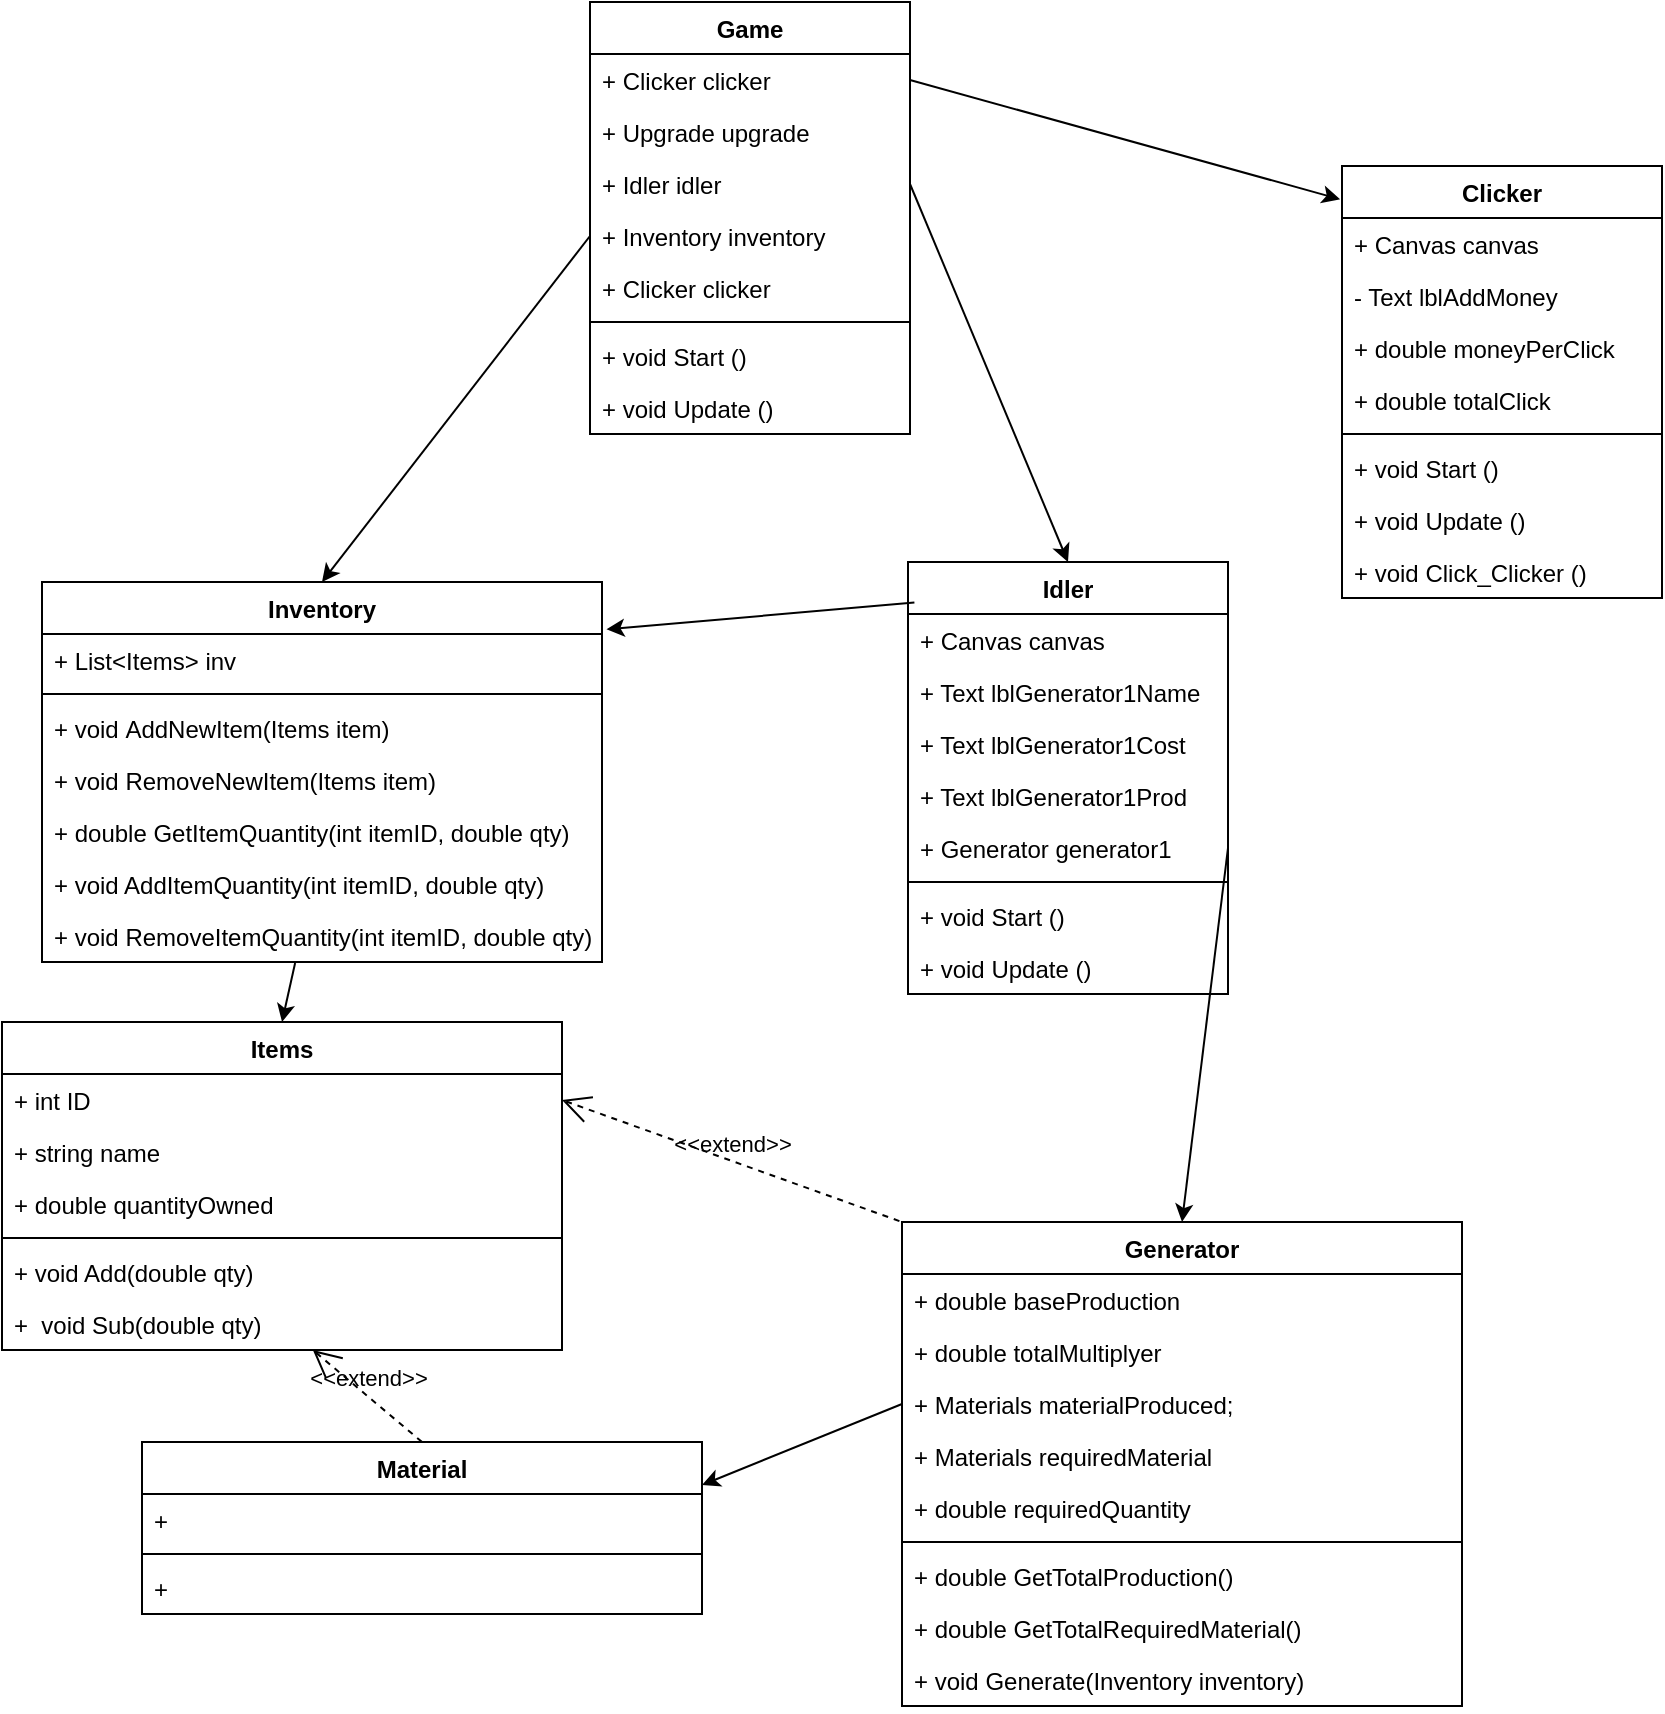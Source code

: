 <mxfile version="14.8.0" type="device" pages="2"><diagram id="C5RBs43oDa-KdzZeNtuy" name="TheIdleGame"><mxGraphModel dx="1887" dy="440" grid="1" gridSize="10" guides="1" tooltips="1" connect="1" arrows="1" fold="1" page="1" pageScale="1" pageWidth="827" pageHeight="1169" math="0" shadow="0"><root><mxCell id="WIyWlLk6GJQsqaUBKTNV-0"/><mxCell id="WIyWlLk6GJQsqaUBKTNV-1" parent="WIyWlLk6GJQsqaUBKTNV-0"/><mxCell id="LNMBHUYAIfDyX8dJDHV8-0" value="Game" style="swimlane;fontStyle=1;align=center;verticalAlign=top;childLayout=stackLayout;horizontal=1;startSize=26;horizontalStack=0;resizeParent=1;resizeParentMax=0;resizeLast=0;collapsible=1;marginBottom=0;" vertex="1" parent="WIyWlLk6GJQsqaUBKTNV-1"><mxGeometry x="254" y="20" width="160" height="216" as="geometry"/></mxCell><mxCell id="LNMBHUYAIfDyX8dJDHV8-4" value="+ Clicker clicker" style="text;strokeColor=none;fillColor=none;align=left;verticalAlign=top;spacingLeft=4;spacingRight=4;overflow=hidden;rotatable=0;points=[[0,0.5],[1,0.5]];portConstraint=eastwest;" vertex="1" parent="LNMBHUYAIfDyX8dJDHV8-0"><mxGeometry y="26" width="160" height="26" as="geometry"/></mxCell><mxCell id="LNMBHUYAIfDyX8dJDHV8-1" value="+ Upgrade upgrade" style="text;strokeColor=none;fillColor=none;align=left;verticalAlign=top;spacingLeft=4;spacingRight=4;overflow=hidden;rotatable=0;points=[[0,0.5],[1,0.5]];portConstraint=eastwest;" vertex="1" parent="LNMBHUYAIfDyX8dJDHV8-0"><mxGeometry y="52" width="160" height="26" as="geometry"/></mxCell><mxCell id="LNMBHUYAIfDyX8dJDHV8-5" value="+ Idler idler" style="text;strokeColor=none;fillColor=none;align=left;verticalAlign=top;spacingLeft=4;spacingRight=4;overflow=hidden;rotatable=0;points=[[0,0.5],[1,0.5]];portConstraint=eastwest;" vertex="1" parent="LNMBHUYAIfDyX8dJDHV8-0"><mxGeometry y="78" width="160" height="26" as="geometry"/></mxCell><mxCell id="LNMBHUYAIfDyX8dJDHV8-6" value="+ Inventory inventory" style="text;strokeColor=none;fillColor=none;align=left;verticalAlign=top;spacingLeft=4;spacingRight=4;overflow=hidden;rotatable=0;points=[[0,0.5],[1,0.5]];portConstraint=eastwest;" vertex="1" parent="LNMBHUYAIfDyX8dJDHV8-0"><mxGeometry y="104" width="160" height="26" as="geometry"/></mxCell><mxCell id="LNMBHUYAIfDyX8dJDHV8-7" value="+ Clicker clicker" style="text;strokeColor=none;fillColor=none;align=left;verticalAlign=top;spacingLeft=4;spacingRight=4;overflow=hidden;rotatable=0;points=[[0,0.5],[1,0.5]];portConstraint=eastwest;" vertex="1" parent="LNMBHUYAIfDyX8dJDHV8-0"><mxGeometry y="130" width="160" height="26" as="geometry"/></mxCell><mxCell id="LNMBHUYAIfDyX8dJDHV8-2" value="" style="line;strokeWidth=1;fillColor=none;align=left;verticalAlign=middle;spacingTop=-1;spacingLeft=3;spacingRight=3;rotatable=0;labelPosition=right;points=[];portConstraint=eastwest;" vertex="1" parent="LNMBHUYAIfDyX8dJDHV8-0"><mxGeometry y="156" width="160" height="8" as="geometry"/></mxCell><mxCell id="LNMBHUYAIfDyX8dJDHV8-3" value="+ void Start ()" style="text;strokeColor=none;fillColor=none;align=left;verticalAlign=top;spacingLeft=4;spacingRight=4;overflow=hidden;rotatable=0;points=[[0,0.5],[1,0.5]];portConstraint=eastwest;" vertex="1" parent="LNMBHUYAIfDyX8dJDHV8-0"><mxGeometry y="164" width="160" height="26" as="geometry"/></mxCell><mxCell id="LNMBHUYAIfDyX8dJDHV8-8" value="+ void Update ()" style="text;strokeColor=none;fillColor=none;align=left;verticalAlign=top;spacingLeft=4;spacingRight=4;overflow=hidden;rotatable=0;points=[[0,0.5],[1,0.5]];portConstraint=eastwest;" vertex="1" parent="LNMBHUYAIfDyX8dJDHV8-0"><mxGeometry y="190" width="160" height="26" as="geometry"/></mxCell><mxCell id="LNMBHUYAIfDyX8dJDHV8-9" value="Clicker" style="swimlane;fontStyle=1;align=center;verticalAlign=top;childLayout=stackLayout;horizontal=1;startSize=26;horizontalStack=0;resizeParent=1;resizeParentMax=0;resizeLast=0;collapsible=1;marginBottom=0;" vertex="1" parent="WIyWlLk6GJQsqaUBKTNV-1"><mxGeometry x="630" y="102" width="160" height="216" as="geometry"/></mxCell><mxCell id="LNMBHUYAIfDyX8dJDHV8-10" value="+ Canvas canvas" style="text;strokeColor=none;fillColor=none;align=left;verticalAlign=top;spacingLeft=4;spacingRight=4;overflow=hidden;rotatable=0;points=[[0,0.5],[1,0.5]];portConstraint=eastwest;" vertex="1" parent="LNMBHUYAIfDyX8dJDHV8-9"><mxGeometry y="26" width="160" height="26" as="geometry"/></mxCell><mxCell id="LNMBHUYAIfDyX8dJDHV8-11" value="- Text lblAddMoney" style="text;strokeColor=none;fillColor=none;align=left;verticalAlign=top;spacingLeft=4;spacingRight=4;overflow=hidden;rotatable=0;points=[[0,0.5],[1,0.5]];portConstraint=eastwest;" vertex="1" parent="LNMBHUYAIfDyX8dJDHV8-9"><mxGeometry y="52" width="160" height="26" as="geometry"/></mxCell><mxCell id="LNMBHUYAIfDyX8dJDHV8-12" value="+ double moneyPerClick" style="text;strokeColor=none;fillColor=none;align=left;verticalAlign=top;spacingLeft=4;spacingRight=4;overflow=hidden;rotatable=0;points=[[0,0.5],[1,0.5]];portConstraint=eastwest;" vertex="1" parent="LNMBHUYAIfDyX8dJDHV8-9"><mxGeometry y="78" width="160" height="26" as="geometry"/></mxCell><mxCell id="LNMBHUYAIfDyX8dJDHV8-13" value="+ double totalClick" style="text;strokeColor=none;fillColor=none;align=left;verticalAlign=top;spacingLeft=4;spacingRight=4;overflow=hidden;rotatable=0;points=[[0,0.5],[1,0.5]];portConstraint=eastwest;" vertex="1" parent="LNMBHUYAIfDyX8dJDHV8-9"><mxGeometry y="104" width="160" height="26" as="geometry"/></mxCell><mxCell id="LNMBHUYAIfDyX8dJDHV8-15" value="" style="line;strokeWidth=1;fillColor=none;align=left;verticalAlign=middle;spacingTop=-1;spacingLeft=3;spacingRight=3;rotatable=0;labelPosition=right;points=[];portConstraint=eastwest;" vertex="1" parent="LNMBHUYAIfDyX8dJDHV8-9"><mxGeometry y="130" width="160" height="8" as="geometry"/></mxCell><mxCell id="LNMBHUYAIfDyX8dJDHV8-16" value="+ void Start ()" style="text;strokeColor=none;fillColor=none;align=left;verticalAlign=top;spacingLeft=4;spacingRight=4;overflow=hidden;rotatable=0;points=[[0,0.5],[1,0.5]];portConstraint=eastwest;" vertex="1" parent="LNMBHUYAIfDyX8dJDHV8-9"><mxGeometry y="138" width="160" height="26" as="geometry"/></mxCell><mxCell id="LNMBHUYAIfDyX8dJDHV8-17" value="+ void Update ()" style="text;strokeColor=none;fillColor=none;align=left;verticalAlign=top;spacingLeft=4;spacingRight=4;overflow=hidden;rotatable=0;points=[[0,0.5],[1,0.5]];portConstraint=eastwest;" vertex="1" parent="LNMBHUYAIfDyX8dJDHV8-9"><mxGeometry y="164" width="160" height="26" as="geometry"/></mxCell><mxCell id="LNMBHUYAIfDyX8dJDHV8-18" value="+ void Click_Clicker ()" style="text;strokeColor=none;fillColor=none;align=left;verticalAlign=top;spacingLeft=4;spacingRight=4;overflow=hidden;rotatable=0;points=[[0,0.5],[1,0.5]];portConstraint=eastwest;" vertex="1" parent="LNMBHUYAIfDyX8dJDHV8-9"><mxGeometry y="190" width="160" height="26" as="geometry"/></mxCell><mxCell id="LNMBHUYAIfDyX8dJDHV8-19" value="" style="endArrow=classic;html=1;exitX=1;exitY=0.5;exitDx=0;exitDy=0;entryX=-0.006;entryY=0.077;entryDx=0;entryDy=0;entryPerimeter=0;" edge="1" parent="WIyWlLk6GJQsqaUBKTNV-1" source="LNMBHUYAIfDyX8dJDHV8-4" target="LNMBHUYAIfDyX8dJDHV8-9"><mxGeometry width="50" height="50" relative="1" as="geometry"><mxPoint x="360" y="70" as="sourcePoint"/><mxPoint x="410" y="20" as="targetPoint"/></mxGeometry></mxCell><mxCell id="LNMBHUYAIfDyX8dJDHV8-21" value="Inventory" style="swimlane;fontStyle=1;align=center;verticalAlign=top;childLayout=stackLayout;horizontal=1;startSize=26;horizontalStack=0;resizeParent=1;resizeParentMax=0;resizeLast=0;collapsible=1;marginBottom=0;" vertex="1" parent="WIyWlLk6GJQsqaUBKTNV-1"><mxGeometry x="-20" y="310" width="280" height="190" as="geometry"/></mxCell><mxCell id="LNMBHUYAIfDyX8dJDHV8-22" value="+ List&lt;Items&gt; inv" style="text;strokeColor=none;fillColor=none;align=left;verticalAlign=top;spacingLeft=4;spacingRight=4;overflow=hidden;rotatable=0;points=[[0,0.5],[1,0.5]];portConstraint=eastwest;" vertex="1" parent="LNMBHUYAIfDyX8dJDHV8-21"><mxGeometry y="26" width="280" height="26" as="geometry"/></mxCell><mxCell id="LNMBHUYAIfDyX8dJDHV8-27" value="" style="line;strokeWidth=1;fillColor=none;align=left;verticalAlign=middle;spacingTop=-1;spacingLeft=3;spacingRight=3;rotatable=0;labelPosition=right;points=[];portConstraint=eastwest;" vertex="1" parent="LNMBHUYAIfDyX8dJDHV8-21"><mxGeometry y="52" width="280" height="8" as="geometry"/></mxCell><mxCell id="LNMBHUYAIfDyX8dJDHV8-28" value="+ void AddNewItem(Items item)" style="text;strokeColor=none;fillColor=none;align=left;verticalAlign=top;spacingLeft=4;spacingRight=4;overflow=hidden;rotatable=0;points=[[0,0.5],[1,0.5]];portConstraint=eastwest;" vertex="1" parent="LNMBHUYAIfDyX8dJDHV8-21"><mxGeometry y="60" width="280" height="26" as="geometry"/></mxCell><mxCell id="LNMBHUYAIfDyX8dJDHV8-29" value="+ void RemoveNewItem(Items item)" style="text;strokeColor=none;fillColor=none;align=left;verticalAlign=top;spacingLeft=4;spacingRight=4;overflow=hidden;rotatable=0;points=[[0,0.5],[1,0.5]];portConstraint=eastwest;" vertex="1" parent="LNMBHUYAIfDyX8dJDHV8-21"><mxGeometry y="86" width="280" height="26" as="geometry"/></mxCell><mxCell id="LNMBHUYAIfDyX8dJDHV8-26" value="+ double GetItemQuantity(int itemID, double qty)" style="text;strokeColor=none;fillColor=none;align=left;verticalAlign=top;spacingLeft=4;spacingRight=4;overflow=hidden;rotatable=0;points=[[0,0.5],[1,0.5]];portConstraint=eastwest;" vertex="1" parent="LNMBHUYAIfDyX8dJDHV8-21"><mxGeometry y="112" width="280" height="26" as="geometry"/></mxCell><mxCell id="LNMBHUYAIfDyX8dJDHV8-25" value="+ void AddItemQuantity(int itemID, double qty)" style="text;strokeColor=none;fillColor=none;align=left;verticalAlign=top;spacingLeft=4;spacingRight=4;overflow=hidden;rotatable=0;points=[[0,0.5],[1,0.5]];portConstraint=eastwest;" vertex="1" parent="LNMBHUYAIfDyX8dJDHV8-21"><mxGeometry y="138" width="280" height="26" as="geometry"/></mxCell><mxCell id="LNMBHUYAIfDyX8dJDHV8-24" value="+ void RemoveItemQuantity(int itemID, double qty)" style="text;strokeColor=none;fillColor=none;align=left;verticalAlign=top;spacingLeft=4;spacingRight=4;overflow=hidden;rotatable=0;points=[[0,0.5],[1,0.5]];portConstraint=eastwest;" vertex="1" parent="LNMBHUYAIfDyX8dJDHV8-21"><mxGeometry y="164" width="280" height="26" as="geometry"/></mxCell><mxCell id="LNMBHUYAIfDyX8dJDHV8-30" value="" style="endArrow=classic;html=1;exitX=0;exitY=0.5;exitDx=0;exitDy=0;entryX=0.5;entryY=0;entryDx=0;entryDy=0;" edge="1" parent="WIyWlLk6GJQsqaUBKTNV-1" source="LNMBHUYAIfDyX8dJDHV8-6" target="LNMBHUYAIfDyX8dJDHV8-21"><mxGeometry width="50" height="50" relative="1" as="geometry"><mxPoint x="390" y="129" as="sourcePoint"/><mxPoint x="479.04" y="128.632" as="targetPoint"/></mxGeometry></mxCell><mxCell id="LNMBHUYAIfDyX8dJDHV8-32" value="Items" style="swimlane;fontStyle=1;align=center;verticalAlign=top;childLayout=stackLayout;horizontal=1;startSize=26;horizontalStack=0;resizeParent=1;resizeParentMax=0;resizeLast=0;collapsible=1;marginBottom=0;" vertex="1" parent="WIyWlLk6GJQsqaUBKTNV-1"><mxGeometry x="-40" y="530" width="280" height="164" as="geometry"/></mxCell><mxCell id="LNMBHUYAIfDyX8dJDHV8-33" value="+ int ID" style="text;strokeColor=none;fillColor=none;align=left;verticalAlign=top;spacingLeft=4;spacingRight=4;overflow=hidden;rotatable=0;points=[[0,0.5],[1,0.5]];portConstraint=eastwest;" vertex="1" parent="LNMBHUYAIfDyX8dJDHV8-32"><mxGeometry y="26" width="280" height="26" as="geometry"/></mxCell><mxCell id="LNMBHUYAIfDyX8dJDHV8-35" value="+ string name" style="text;strokeColor=none;fillColor=none;align=left;verticalAlign=top;spacingLeft=4;spacingRight=4;overflow=hidden;rotatable=0;points=[[0,0.5],[1,0.5]];portConstraint=eastwest;" vertex="1" parent="LNMBHUYAIfDyX8dJDHV8-32"><mxGeometry y="52" width="280" height="26" as="geometry"/></mxCell><mxCell id="LNMBHUYAIfDyX8dJDHV8-40" value="+ double quantityOwned" style="text;strokeColor=none;fillColor=none;align=left;verticalAlign=top;spacingLeft=4;spacingRight=4;overflow=hidden;rotatable=0;points=[[0,0.5],[1,0.5]];portConstraint=eastwest;" vertex="1" parent="LNMBHUYAIfDyX8dJDHV8-32"><mxGeometry y="78" width="280" height="26" as="geometry"/></mxCell><mxCell id="LNMBHUYAIfDyX8dJDHV8-34" value="" style="line;strokeWidth=1;fillColor=none;align=left;verticalAlign=middle;spacingTop=-1;spacingLeft=3;spacingRight=3;rotatable=0;labelPosition=right;points=[];portConstraint=eastwest;" vertex="1" parent="LNMBHUYAIfDyX8dJDHV8-32"><mxGeometry y="104" width="280" height="8" as="geometry"/></mxCell><mxCell id="LNMBHUYAIfDyX8dJDHV8-36" value="+ void Add(double qty)" style="text;strokeColor=none;fillColor=none;align=left;verticalAlign=top;spacingLeft=4;spacingRight=4;overflow=hidden;rotatable=0;points=[[0,0.5],[1,0.5]];portConstraint=eastwest;" vertex="1" parent="LNMBHUYAIfDyX8dJDHV8-32"><mxGeometry y="112" width="280" height="26" as="geometry"/></mxCell><mxCell id="LNMBHUYAIfDyX8dJDHV8-37" value="+  void Sub(double qty)" style="text;strokeColor=none;fillColor=none;align=left;verticalAlign=top;spacingLeft=4;spacingRight=4;overflow=hidden;rotatable=0;points=[[0,0.5],[1,0.5]];portConstraint=eastwest;" vertex="1" parent="LNMBHUYAIfDyX8dJDHV8-32"><mxGeometry y="138" width="280" height="26" as="geometry"/></mxCell><mxCell id="LNMBHUYAIfDyX8dJDHV8-41" value="Generator" style="swimlane;fontStyle=1;align=center;verticalAlign=top;childLayout=stackLayout;horizontal=1;startSize=26;horizontalStack=0;resizeParent=1;resizeParentMax=0;resizeLast=0;collapsible=1;marginBottom=0;" vertex="1" parent="WIyWlLk6GJQsqaUBKTNV-1"><mxGeometry x="410" y="630" width="280" height="242" as="geometry"/></mxCell><mxCell id="LNMBHUYAIfDyX8dJDHV8-42" value="+ double baseProduction" style="text;strokeColor=none;fillColor=none;align=left;verticalAlign=top;spacingLeft=4;spacingRight=4;overflow=hidden;rotatable=0;points=[[0,0.5],[1,0.5]];portConstraint=eastwest;" vertex="1" parent="LNMBHUYAIfDyX8dJDHV8-41"><mxGeometry y="26" width="280" height="26" as="geometry"/></mxCell><mxCell id="LNMBHUYAIfDyX8dJDHV8-43" value="+ double totalMultiplyer" style="text;strokeColor=none;fillColor=none;align=left;verticalAlign=top;spacingLeft=4;spacingRight=4;overflow=hidden;rotatable=0;points=[[0,0.5],[1,0.5]];portConstraint=eastwest;" vertex="1" parent="LNMBHUYAIfDyX8dJDHV8-41"><mxGeometry y="52" width="280" height="26" as="geometry"/></mxCell><mxCell id="LNMBHUYAIfDyX8dJDHV8-44" value="+ Materials materialProduced;" style="text;strokeColor=none;fillColor=none;align=left;verticalAlign=top;spacingLeft=4;spacingRight=4;overflow=hidden;rotatable=0;points=[[0,0.5],[1,0.5]];portConstraint=eastwest;" vertex="1" parent="LNMBHUYAIfDyX8dJDHV8-41"><mxGeometry y="78" width="280" height="26" as="geometry"/></mxCell><mxCell id="LNMBHUYAIfDyX8dJDHV8-49" value="+ Materials requiredMaterial" style="text;strokeColor=none;fillColor=none;align=left;verticalAlign=top;spacingLeft=4;spacingRight=4;overflow=hidden;rotatable=0;points=[[0,0.5],[1,0.5]];portConstraint=eastwest;" vertex="1" parent="LNMBHUYAIfDyX8dJDHV8-41"><mxGeometry y="104" width="280" height="26" as="geometry"/></mxCell><mxCell id="LNMBHUYAIfDyX8dJDHV8-46" value="+ double requiredQuantity" style="text;strokeColor=none;fillColor=none;align=left;verticalAlign=top;spacingLeft=4;spacingRight=4;overflow=hidden;rotatable=0;points=[[0,0.5],[1,0.5]];portConstraint=eastwest;" vertex="1" parent="LNMBHUYAIfDyX8dJDHV8-41"><mxGeometry y="130" width="280" height="26" as="geometry"/></mxCell><mxCell id="LNMBHUYAIfDyX8dJDHV8-45" value="" style="line;strokeWidth=1;fillColor=none;align=left;verticalAlign=middle;spacingTop=-1;spacingLeft=3;spacingRight=3;rotatable=0;labelPosition=right;points=[];portConstraint=eastwest;" vertex="1" parent="LNMBHUYAIfDyX8dJDHV8-41"><mxGeometry y="156" width="280" height="8" as="geometry"/></mxCell><mxCell id="LNMBHUYAIfDyX8dJDHV8-47" value="+ double GetTotalProduction()" style="text;strokeColor=none;fillColor=none;align=left;verticalAlign=top;spacingLeft=4;spacingRight=4;overflow=hidden;rotatable=0;points=[[0,0.5],[1,0.5]];portConstraint=eastwest;" vertex="1" parent="LNMBHUYAIfDyX8dJDHV8-41"><mxGeometry y="164" width="280" height="26" as="geometry"/></mxCell><mxCell id="LNMBHUYAIfDyX8dJDHV8-50" value="+ double GetTotalRequiredMaterial()" style="text;strokeColor=none;fillColor=none;align=left;verticalAlign=top;spacingLeft=4;spacingRight=4;overflow=hidden;rotatable=0;points=[[0,0.5],[1,0.5]];portConstraint=eastwest;" vertex="1" parent="LNMBHUYAIfDyX8dJDHV8-41"><mxGeometry y="190" width="280" height="26" as="geometry"/></mxCell><mxCell id="LNMBHUYAIfDyX8dJDHV8-51" value="+ void Generate(Inventory inventory)" style="text;strokeColor=none;fillColor=none;align=left;verticalAlign=top;spacingLeft=4;spacingRight=4;overflow=hidden;rotatable=0;points=[[0,0.5],[1,0.5]];portConstraint=eastwest;" vertex="1" parent="LNMBHUYAIfDyX8dJDHV8-41"><mxGeometry y="216" width="280" height="26" as="geometry"/></mxCell><mxCell id="LNMBHUYAIfDyX8dJDHV8-48" value="&amp;lt;&amp;lt;extend&amp;gt;&amp;gt;" style="edgeStyle=none;html=1;startArrow=open;endArrow=none;startSize=12;verticalAlign=bottom;dashed=1;labelBackgroundColor=none;entryX=0;entryY=0;entryDx=0;entryDy=0;exitX=1;exitY=0.5;exitDx=0;exitDy=0;" edge="1" parent="WIyWlLk6GJQsqaUBKTNV-1" source="LNMBHUYAIfDyX8dJDHV8-33" target="LNMBHUYAIfDyX8dJDHV8-41"><mxGeometry width="160" relative="1" as="geometry"><mxPoint x="80" y="770" as="sourcePoint"/><mxPoint x="540" y="790" as="targetPoint"/></mxGeometry></mxCell><mxCell id="LNMBHUYAIfDyX8dJDHV8-54" value="Material" style="swimlane;fontStyle=1;align=center;verticalAlign=top;childLayout=stackLayout;horizontal=1;startSize=26;horizontalStack=0;resizeParent=1;resizeParentMax=0;resizeLast=0;collapsible=1;marginBottom=0;" vertex="1" parent="WIyWlLk6GJQsqaUBKTNV-1"><mxGeometry x="30" y="740" width="280" height="86" as="geometry"/></mxCell><mxCell id="LNMBHUYAIfDyX8dJDHV8-57" value="+" style="text;strokeColor=none;fillColor=none;align=left;verticalAlign=top;spacingLeft=4;spacingRight=4;overflow=hidden;rotatable=0;points=[[0,0.5],[1,0.5]];portConstraint=eastwest;" vertex="1" parent="LNMBHUYAIfDyX8dJDHV8-54"><mxGeometry y="26" width="280" height="26" as="geometry"/></mxCell><mxCell id="LNMBHUYAIfDyX8dJDHV8-58" value="" style="line;strokeWidth=1;fillColor=none;align=left;verticalAlign=middle;spacingTop=-1;spacingLeft=3;spacingRight=3;rotatable=0;labelPosition=right;points=[];portConstraint=eastwest;" vertex="1" parent="LNMBHUYAIfDyX8dJDHV8-54"><mxGeometry y="52" width="280" height="8" as="geometry"/></mxCell><mxCell id="LNMBHUYAIfDyX8dJDHV8-59" value="+" style="text;strokeColor=none;fillColor=none;align=left;verticalAlign=top;spacingLeft=4;spacingRight=4;overflow=hidden;rotatable=0;points=[[0,0.5],[1,0.5]];portConstraint=eastwest;" vertex="1" parent="LNMBHUYAIfDyX8dJDHV8-54"><mxGeometry y="60" width="280" height="26" as="geometry"/></mxCell><mxCell id="LNMBHUYAIfDyX8dJDHV8-61" value="&amp;lt;&amp;lt;extend&amp;gt;&amp;gt;" style="edgeStyle=none;html=1;startArrow=open;endArrow=none;startSize=12;verticalAlign=bottom;dashed=1;labelBackgroundColor=none;entryX=0.5;entryY=0;entryDx=0;entryDy=0;" edge="1" parent="WIyWlLk6GJQsqaUBKTNV-1" source="LNMBHUYAIfDyX8dJDHV8-37" target="LNMBHUYAIfDyX8dJDHV8-54"><mxGeometry width="160" relative="1" as="geometry"><mxPoint x="-42" y="660" as="sourcePoint"/><mxPoint x="160.0" y="840" as="targetPoint"/></mxGeometry></mxCell><mxCell id="LNMBHUYAIfDyX8dJDHV8-62" value="" style="endArrow=classic;html=1;entryX=1;entryY=0.25;entryDx=0;entryDy=0;exitX=0;exitY=0.5;exitDx=0;exitDy=0;" edge="1" parent="WIyWlLk6GJQsqaUBKTNV-1" source="LNMBHUYAIfDyX8dJDHV8-44" target="LNMBHUYAIfDyX8dJDHV8-54"><mxGeometry width="50" height="50" relative="1" as="geometry"><mxPoint x="290" y="691" as="sourcePoint"/><mxPoint x="380" y="860" as="targetPoint"/></mxGeometry></mxCell><mxCell id="LNMBHUYAIfDyX8dJDHV8-63" value="" style="endArrow=classic;html=1;exitX=0.452;exitY=1.021;exitDx=0;exitDy=0;entryX=0.5;entryY=0;entryDx=0;entryDy=0;exitPerimeter=0;" edge="1" parent="WIyWlLk6GJQsqaUBKTNV-1" source="LNMBHUYAIfDyX8dJDHV8-24" target="LNMBHUYAIfDyX8dJDHV8-32"><mxGeometry width="50" height="50" relative="1" as="geometry"><mxPoint x="360" y="207.0" as="sourcePoint"/><mxPoint x="120" y="280" as="targetPoint"/></mxGeometry></mxCell><mxCell id="LNMBHUYAIfDyX8dJDHV8-65" value="Idler" style="swimlane;fontStyle=1;align=center;verticalAlign=top;childLayout=stackLayout;horizontal=1;startSize=26;horizontalStack=0;resizeParent=1;resizeParentMax=0;resizeLast=0;collapsible=1;marginBottom=0;" vertex="1" parent="WIyWlLk6GJQsqaUBKTNV-1"><mxGeometry x="413" y="300" width="160" height="216" as="geometry"/></mxCell><mxCell id="LNMBHUYAIfDyX8dJDHV8-66" value="+ Canvas canvas" style="text;strokeColor=none;fillColor=none;align=left;verticalAlign=top;spacingLeft=4;spacingRight=4;overflow=hidden;rotatable=0;points=[[0,0.5],[1,0.5]];portConstraint=eastwest;" vertex="1" parent="LNMBHUYAIfDyX8dJDHV8-65"><mxGeometry y="26" width="160" height="26" as="geometry"/></mxCell><mxCell id="LNMBHUYAIfDyX8dJDHV8-79" value="+ Text lblGenerator1Name" style="text;strokeColor=none;fillColor=none;align=left;verticalAlign=top;spacingLeft=4;spacingRight=4;overflow=hidden;rotatable=0;points=[[0,0.5],[1,0.5]];portConstraint=eastwest;" vertex="1" parent="LNMBHUYAIfDyX8dJDHV8-65"><mxGeometry y="52" width="160" height="26" as="geometry"/></mxCell><mxCell id="LNMBHUYAIfDyX8dJDHV8-80" value="+ Text lblGenerator1Cost" style="text;strokeColor=none;fillColor=none;align=left;verticalAlign=top;spacingLeft=4;spacingRight=4;overflow=hidden;rotatable=0;points=[[0,0.5],[1,0.5]];portConstraint=eastwest;" vertex="1" parent="LNMBHUYAIfDyX8dJDHV8-65"><mxGeometry y="78" width="160" height="26" as="geometry"/></mxCell><mxCell id="LNMBHUYAIfDyX8dJDHV8-81" value="+ Text lblGenerator1Prod" style="text;strokeColor=none;fillColor=none;align=left;verticalAlign=top;spacingLeft=4;spacingRight=4;overflow=hidden;rotatable=0;points=[[0,0.5],[1,0.5]];portConstraint=eastwest;" vertex="1" parent="LNMBHUYAIfDyX8dJDHV8-65"><mxGeometry y="104" width="160" height="26" as="geometry"/></mxCell><mxCell id="LNMBHUYAIfDyX8dJDHV8-83" value="+ Generator generator1" style="text;strokeColor=none;fillColor=none;align=left;verticalAlign=top;spacingLeft=4;spacingRight=4;overflow=hidden;rotatable=0;points=[[0,0.5],[1,0.5]];portConstraint=eastwest;" vertex="1" parent="LNMBHUYAIfDyX8dJDHV8-65"><mxGeometry y="130" width="160" height="26" as="geometry"/></mxCell><mxCell id="LNMBHUYAIfDyX8dJDHV8-70" value="" style="line;strokeWidth=1;fillColor=none;align=left;verticalAlign=middle;spacingTop=-1;spacingLeft=3;spacingRight=3;rotatable=0;labelPosition=right;points=[];portConstraint=eastwest;" vertex="1" parent="LNMBHUYAIfDyX8dJDHV8-65"><mxGeometry y="156" width="160" height="8" as="geometry"/></mxCell><mxCell id="LNMBHUYAIfDyX8dJDHV8-71" value="+ void Start ()" style="text;strokeColor=none;fillColor=none;align=left;verticalAlign=top;spacingLeft=4;spacingRight=4;overflow=hidden;rotatable=0;points=[[0,0.5],[1,0.5]];portConstraint=eastwest;" vertex="1" parent="LNMBHUYAIfDyX8dJDHV8-65"><mxGeometry y="164" width="160" height="26" as="geometry"/></mxCell><mxCell id="LNMBHUYAIfDyX8dJDHV8-72" value="+ void Update ()" style="text;strokeColor=none;fillColor=none;align=left;verticalAlign=top;spacingLeft=4;spacingRight=4;overflow=hidden;rotatable=0;points=[[0,0.5],[1,0.5]];portConstraint=eastwest;" vertex="1" parent="LNMBHUYAIfDyX8dJDHV8-65"><mxGeometry y="190" width="160" height="26" as="geometry"/></mxCell><mxCell id="LNMBHUYAIfDyX8dJDHV8-75" value="" style="endArrow=classic;html=1;exitX=1;exitY=0.5;exitDx=0;exitDy=0;entryX=0.5;entryY=0;entryDx=0;entryDy=0;" edge="1" parent="WIyWlLk6GJQsqaUBKTNV-1" source="LNMBHUYAIfDyX8dJDHV8-5" target="LNMBHUYAIfDyX8dJDHV8-65"><mxGeometry width="50" height="50" relative="1" as="geometry"><mxPoint x="660" y="430" as="sourcePoint"/><mxPoint x="710" y="380" as="targetPoint"/></mxGeometry></mxCell><mxCell id="LNMBHUYAIfDyX8dJDHV8-76" value="" style="endArrow=classic;html=1;entryX=0.5;entryY=0;entryDx=0;entryDy=0;exitX=1;exitY=0.5;exitDx=0;exitDy=0;" edge="1" parent="WIyWlLk6GJQsqaUBKTNV-1" source="LNMBHUYAIfDyX8dJDHV8-83" target="LNMBHUYAIfDyX8dJDHV8-41"><mxGeometry width="50" height="50" relative="1" as="geometry"><mxPoint x="488.68" y="545.276" as="sourcePoint"/><mxPoint x="630" y="470" as="targetPoint"/></mxGeometry></mxCell><mxCell id="LNMBHUYAIfDyX8dJDHV8-77" value="" style="endArrow=classic;html=1;exitX=0.02;exitY=0.094;exitDx=0;exitDy=0;exitPerimeter=0;entryX=1.008;entryY=-0.09;entryDx=0;entryDy=0;entryPerimeter=0;" edge="1" parent="WIyWlLk6GJQsqaUBKTNV-1" source="LNMBHUYAIfDyX8dJDHV8-65" target="LNMBHUYAIfDyX8dJDHV8-22"><mxGeometry width="50" height="50" relative="1" as="geometry"><mxPoint x="280" y="410" as="sourcePoint"/><mxPoint x="330" y="360" as="targetPoint"/></mxGeometry></mxCell></root></mxGraphModel></diagram><diagram id="ktRpnuCXBw5nkefc0HiH" name="Exp"><mxGraphModel dx="1247" dy="518" grid="1" gridSize="10" guides="1" tooltips="1" connect="1" arrows="1" fold="1" page="1" pageScale="1" pageWidth="827" pageHeight="1169" math="0" shadow="0"><root><mxCell id="Cm0znYrSuKNB2JzeEm3S-0"/><mxCell id="Cm0znYrSuKNB2JzeEm3S-1" parent="Cm0znYrSuKNB2JzeEm3S-0"/><mxCell id="6J_LKTnJn4Xo-CRfX1gy-20" value="" style="edgeStyle=orthogonalEdgeStyle;rounded=0;orthogonalLoop=1;jettySize=auto;html=1;exitX=0.5;exitY=1;exitDx=0;exitDy=0;" edge="1" parent="Cm0znYrSuKNB2JzeEm3S-1" source="6J_LKTnJn4Xo-CRfX1gy-8" target="6J_LKTnJn4Xo-CRfX1gy-16"><mxGeometry relative="1" as="geometry"/></mxCell><mxCell id="6J_LKTnJn4Xo-CRfX1gy-22" style="edgeStyle=orthogonalEdgeStyle;rounded=0;orthogonalLoop=1;jettySize=auto;html=1;entryX=0.5;entryY=0;entryDx=0;entryDy=0;" edge="1" parent="Cm0znYrSuKNB2JzeEm3S-1" source="6J_LKTnJn4Xo-CRfX1gy-8" target="6J_LKTnJn4Xo-CRfX1gy-21"><mxGeometry relative="1" as="geometry"/></mxCell><mxCell id="6J_LKTnJn4Xo-CRfX1gy-24" style="edgeStyle=orthogonalEdgeStyle;rounded=0;orthogonalLoop=1;jettySize=auto;html=1;entryX=0.5;entryY=0;entryDx=0;entryDy=0;exitX=0.5;exitY=1;exitDx=0;exitDy=0;" edge="1" parent="Cm0znYrSuKNB2JzeEm3S-1" source="6J_LKTnJn4Xo-CRfX1gy-8" target="6J_LKTnJn4Xo-CRfX1gy-23"><mxGeometry relative="1" as="geometry"><Array as="points"><mxPoint x="420" y="515"/><mxPoint x="560" y="515"/></Array></mxGeometry></mxCell><mxCell id="6J_LKTnJn4Xo-CRfX1gy-8" value="Generator" style="whiteSpace=wrap;html=1;rounded=0;" vertex="1" parent="Cm0znYrSuKNB2JzeEm3S-1"><mxGeometry x="360" y="430" width="120" height="60" as="geometry"/></mxCell><mxCell id="6J_LKTnJn4Xo-CRfX1gy-11" value="Game" style="rounded=0;whiteSpace=wrap;html=1;" vertex="1" parent="Cm0znYrSuKNB2JzeEm3S-1"><mxGeometry x="360" y="160" width="120" height="60" as="geometry"/></mxCell><mxCell id="6J_LKTnJn4Xo-CRfX1gy-12" value="Idler" style="rounded=0;whiteSpace=wrap;html=1;" vertex="1" parent="Cm0znYrSuKNB2JzeEm3S-1"><mxGeometry x="360" y="290" width="120" height="60" as="geometry"/></mxCell><mxCell id="6J_LKTnJn4Xo-CRfX1gy-14" value="" style="endArrow=classic;startArrow=classic;html=1;entryX=0.5;entryY=1;entryDx=0;entryDy=0;exitX=0.5;exitY=0;exitDx=0;exitDy=0;" edge="1" parent="Cm0znYrSuKNB2JzeEm3S-1" source="6J_LKTnJn4Xo-CRfX1gy-12" target="6J_LKTnJn4Xo-CRfX1gy-11"><mxGeometry width="50" height="50" relative="1" as="geometry"><mxPoint x="390" y="370" as="sourcePoint"/><mxPoint x="440" y="320" as="targetPoint"/></mxGeometry></mxCell><mxCell id="6J_LKTnJn4Xo-CRfX1gy-15" value="" style="endArrow=classic;startArrow=classic;html=1;exitX=0.5;exitY=1;exitDx=0;exitDy=0;entryX=0.5;entryY=0;entryDx=0;entryDy=0;" edge="1" parent="Cm0znYrSuKNB2JzeEm3S-1" source="6J_LKTnJn4Xo-CRfX1gy-12" target="6J_LKTnJn4Xo-CRfX1gy-8"><mxGeometry width="50" height="50" relative="1" as="geometry"><mxPoint x="270" y="460" as="sourcePoint"/><mxPoint x="320" y="410" as="targetPoint"/></mxGeometry></mxCell><mxCell id="6J_LKTnJn4Xo-CRfX1gy-16" value="Wood_Generator" style="rounded=0;whiteSpace=wrap;html=1;" vertex="1" parent="Cm0znYrSuKNB2JzeEm3S-1"><mxGeometry x="230" y="540" width="120" height="60" as="geometry"/></mxCell><mxCell id="6J_LKTnJn4Xo-CRfX1gy-21" value="Iron_Generator" style="rounded=0;whiteSpace=wrap;html=1;" vertex="1" parent="Cm0znYrSuKNB2JzeEm3S-1"><mxGeometry x="360" y="540" width="120" height="60" as="geometry"/></mxCell><mxCell id="6J_LKTnJn4Xo-CRfX1gy-23" value="Any_Generator" style="rounded=0;whiteSpace=wrap;html=1;" vertex="1" parent="Cm0znYrSuKNB2JzeEm3S-1"><mxGeometry x="500" y="540" width="120" height="60" as="geometry"/></mxCell><mxCell id="rWB1g2NfPZJ4sYQwIYvL-1" value="Idler purpose is to manage, update, and act on generators&lt;br&gt;&lt;br&gt;It also update the text of the Generator, like quantity owned, production value, etc.." style="text;html=1;strokeColor=none;fillColor=none;align=center;verticalAlign=middle;whiteSpace=wrap;rounded=0;" vertex="1" parent="Cm0znYrSuKNB2JzeEm3S-1"><mxGeometry x="160" y="285" width="170" height="75" as="geometry"/></mxCell><mxCell id="rWB1g2NfPZJ4sYQwIYvL-2" value="Game Class purpose is to manage the other managers" style="text;html=1;strokeColor=none;fillColor=none;align=center;verticalAlign=middle;whiteSpace=wrap;rounded=0;" vertex="1" parent="Cm0znYrSuKNB2JzeEm3S-1"><mxGeometry x="370" y="70" width="100" height="70" as="geometry"/></mxCell><mxCell id="rWB1g2NfPZJ4sYQwIYvL-4" value="Generator Class are used to store all the math and calculation made every update on generator values from the Idler" style="text;html=1;strokeColor=none;fillColor=none;align=center;verticalAlign=middle;whiteSpace=wrap;rounded=0;" vertex="1" parent="Cm0znYrSuKNB2JzeEm3S-1"><mxGeometry x="100" y="390" width="110" height="110" as="geometry"/></mxCell><mxCell id="rWB1g2NfPZJ4sYQwIYvL-5" value="XXX_Generator classes inherit Generator class.&lt;br&gt;&lt;br&gt;They act like templates, storing base value of Generators" style="text;html=1;strokeColor=none;fillColor=none;align=center;verticalAlign=middle;whiteSpace=wrap;rounded=0;" vertex="1" parent="Cm0znYrSuKNB2JzeEm3S-1"><mxGeometry x="570" y="430" width="130" height="90" as="geometry"/></mxCell></root></mxGraphModel></diagram></mxfile>